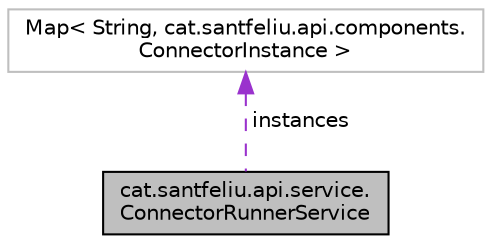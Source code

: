 digraph "cat.santfeliu.api.service.ConnectorRunnerService"
{
 // LATEX_PDF_SIZE
  edge [fontname="Helvetica",fontsize="10",labelfontname="Helvetica",labelfontsize="10"];
  node [fontname="Helvetica",fontsize="10",shape=record];
  Node1 [label="cat.santfeliu.api.service.\lConnectorRunnerService",height=0.2,width=0.4,color="black", fillcolor="grey75", style="filled", fontcolor="black",tooltip=" "];
  Node2 -> Node1 [dir="back",color="darkorchid3",fontsize="10",style="dashed",label=" instances" ,fontname="Helvetica"];
  Node2 [label="Map\< String, cat.santfeliu.api.components.\lConnectorInstance \>",height=0.2,width=0.4,color="grey75", fillcolor="white", style="filled",tooltip=" "];
}
